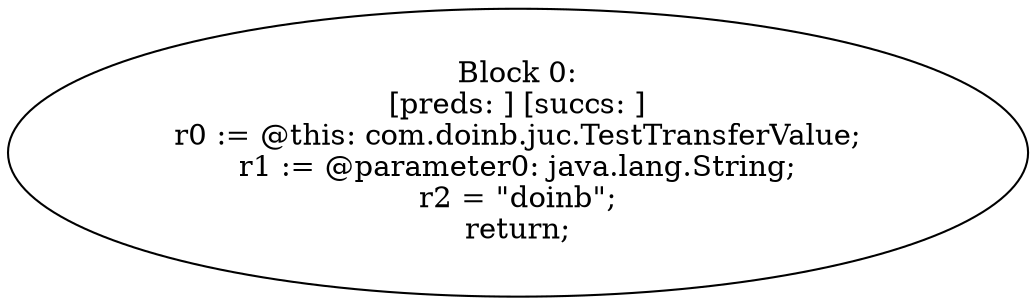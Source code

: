 digraph "unitGraph" {
    "Block 0:
[preds: ] [succs: ]
r0 := @this: com.doinb.juc.TestTransferValue;
r1 := @parameter0: java.lang.String;
r2 = \"doinb\";
return;
"
}
